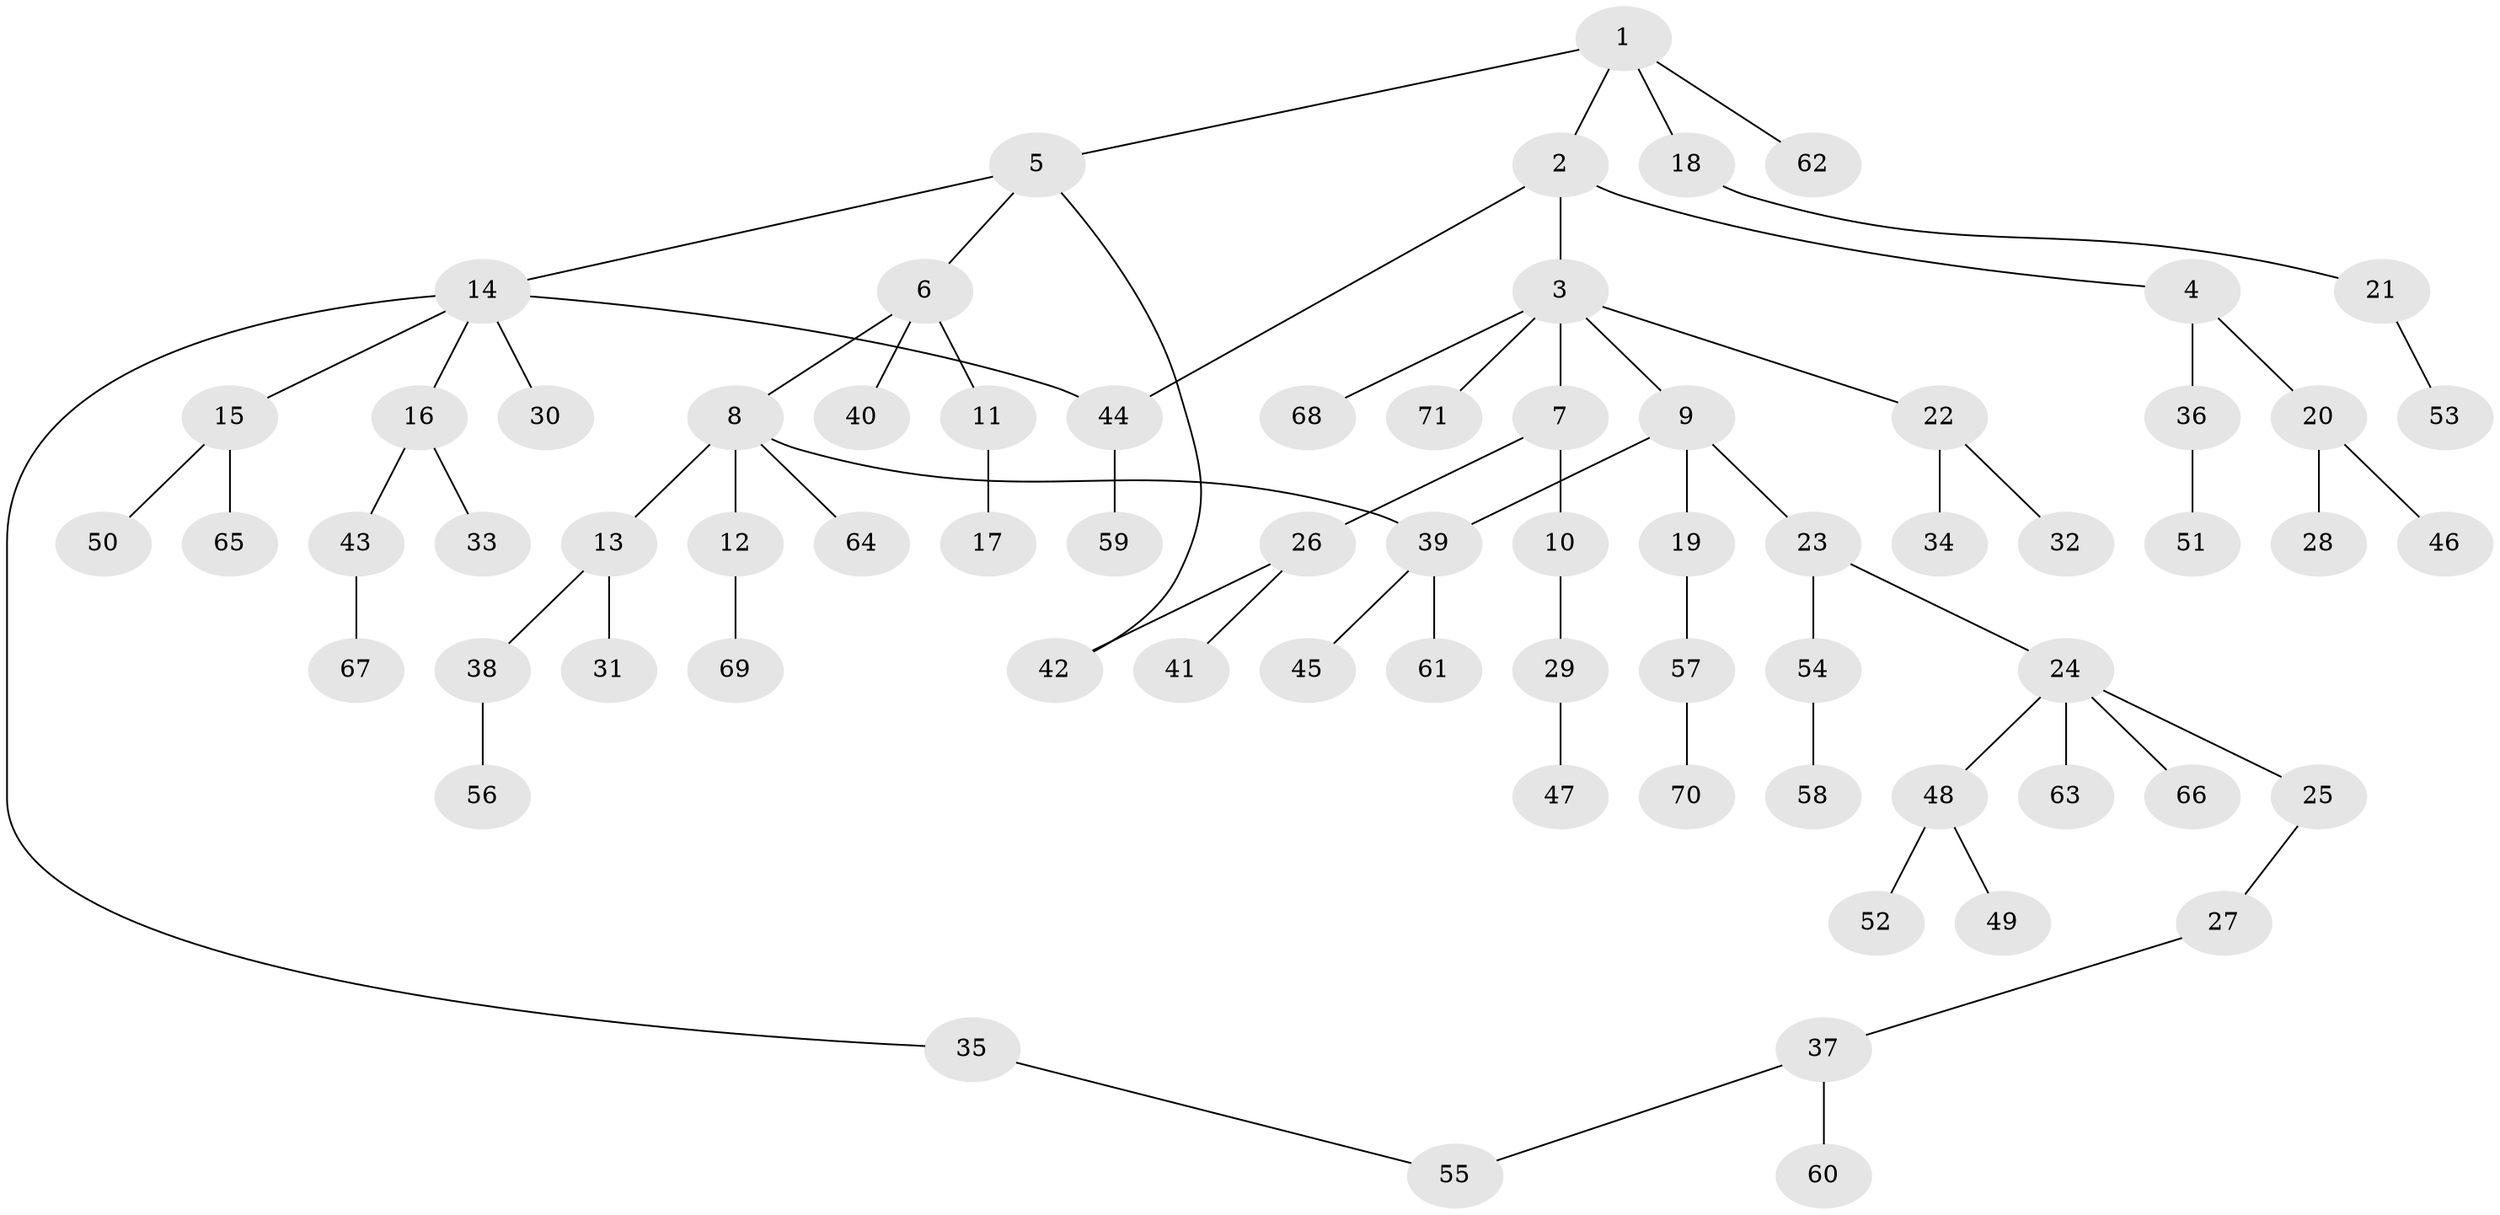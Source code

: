 // Generated by graph-tools (version 1.1) at 2025/42/03/09/25 04:42:21]
// undirected, 71 vertices, 74 edges
graph export_dot {
graph [start="1"]
  node [color=gray90,style=filled];
  1;
  2;
  3;
  4;
  5;
  6;
  7;
  8;
  9;
  10;
  11;
  12;
  13;
  14;
  15;
  16;
  17;
  18;
  19;
  20;
  21;
  22;
  23;
  24;
  25;
  26;
  27;
  28;
  29;
  30;
  31;
  32;
  33;
  34;
  35;
  36;
  37;
  38;
  39;
  40;
  41;
  42;
  43;
  44;
  45;
  46;
  47;
  48;
  49;
  50;
  51;
  52;
  53;
  54;
  55;
  56;
  57;
  58;
  59;
  60;
  61;
  62;
  63;
  64;
  65;
  66;
  67;
  68;
  69;
  70;
  71;
  1 -- 2;
  1 -- 5;
  1 -- 18;
  1 -- 62;
  2 -- 3;
  2 -- 4;
  2 -- 44;
  3 -- 7;
  3 -- 9;
  3 -- 22;
  3 -- 68;
  3 -- 71;
  4 -- 20;
  4 -- 36;
  5 -- 6;
  5 -- 14;
  5 -- 42;
  6 -- 8;
  6 -- 11;
  6 -- 40;
  7 -- 10;
  7 -- 26;
  8 -- 12;
  8 -- 13;
  8 -- 64;
  8 -- 39;
  9 -- 19;
  9 -- 23;
  9 -- 39;
  10 -- 29;
  11 -- 17;
  12 -- 69;
  13 -- 31;
  13 -- 38;
  14 -- 15;
  14 -- 16;
  14 -- 30;
  14 -- 35;
  14 -- 44;
  15 -- 50;
  15 -- 65;
  16 -- 33;
  16 -- 43;
  18 -- 21;
  19 -- 57;
  20 -- 28;
  20 -- 46;
  21 -- 53;
  22 -- 32;
  22 -- 34;
  23 -- 24;
  23 -- 54;
  24 -- 25;
  24 -- 48;
  24 -- 63;
  24 -- 66;
  25 -- 27;
  26 -- 41;
  26 -- 42;
  27 -- 37;
  29 -- 47;
  35 -- 55;
  36 -- 51;
  37 -- 55;
  37 -- 60;
  38 -- 56;
  39 -- 45;
  39 -- 61;
  43 -- 67;
  44 -- 59;
  48 -- 49;
  48 -- 52;
  54 -- 58;
  57 -- 70;
}
